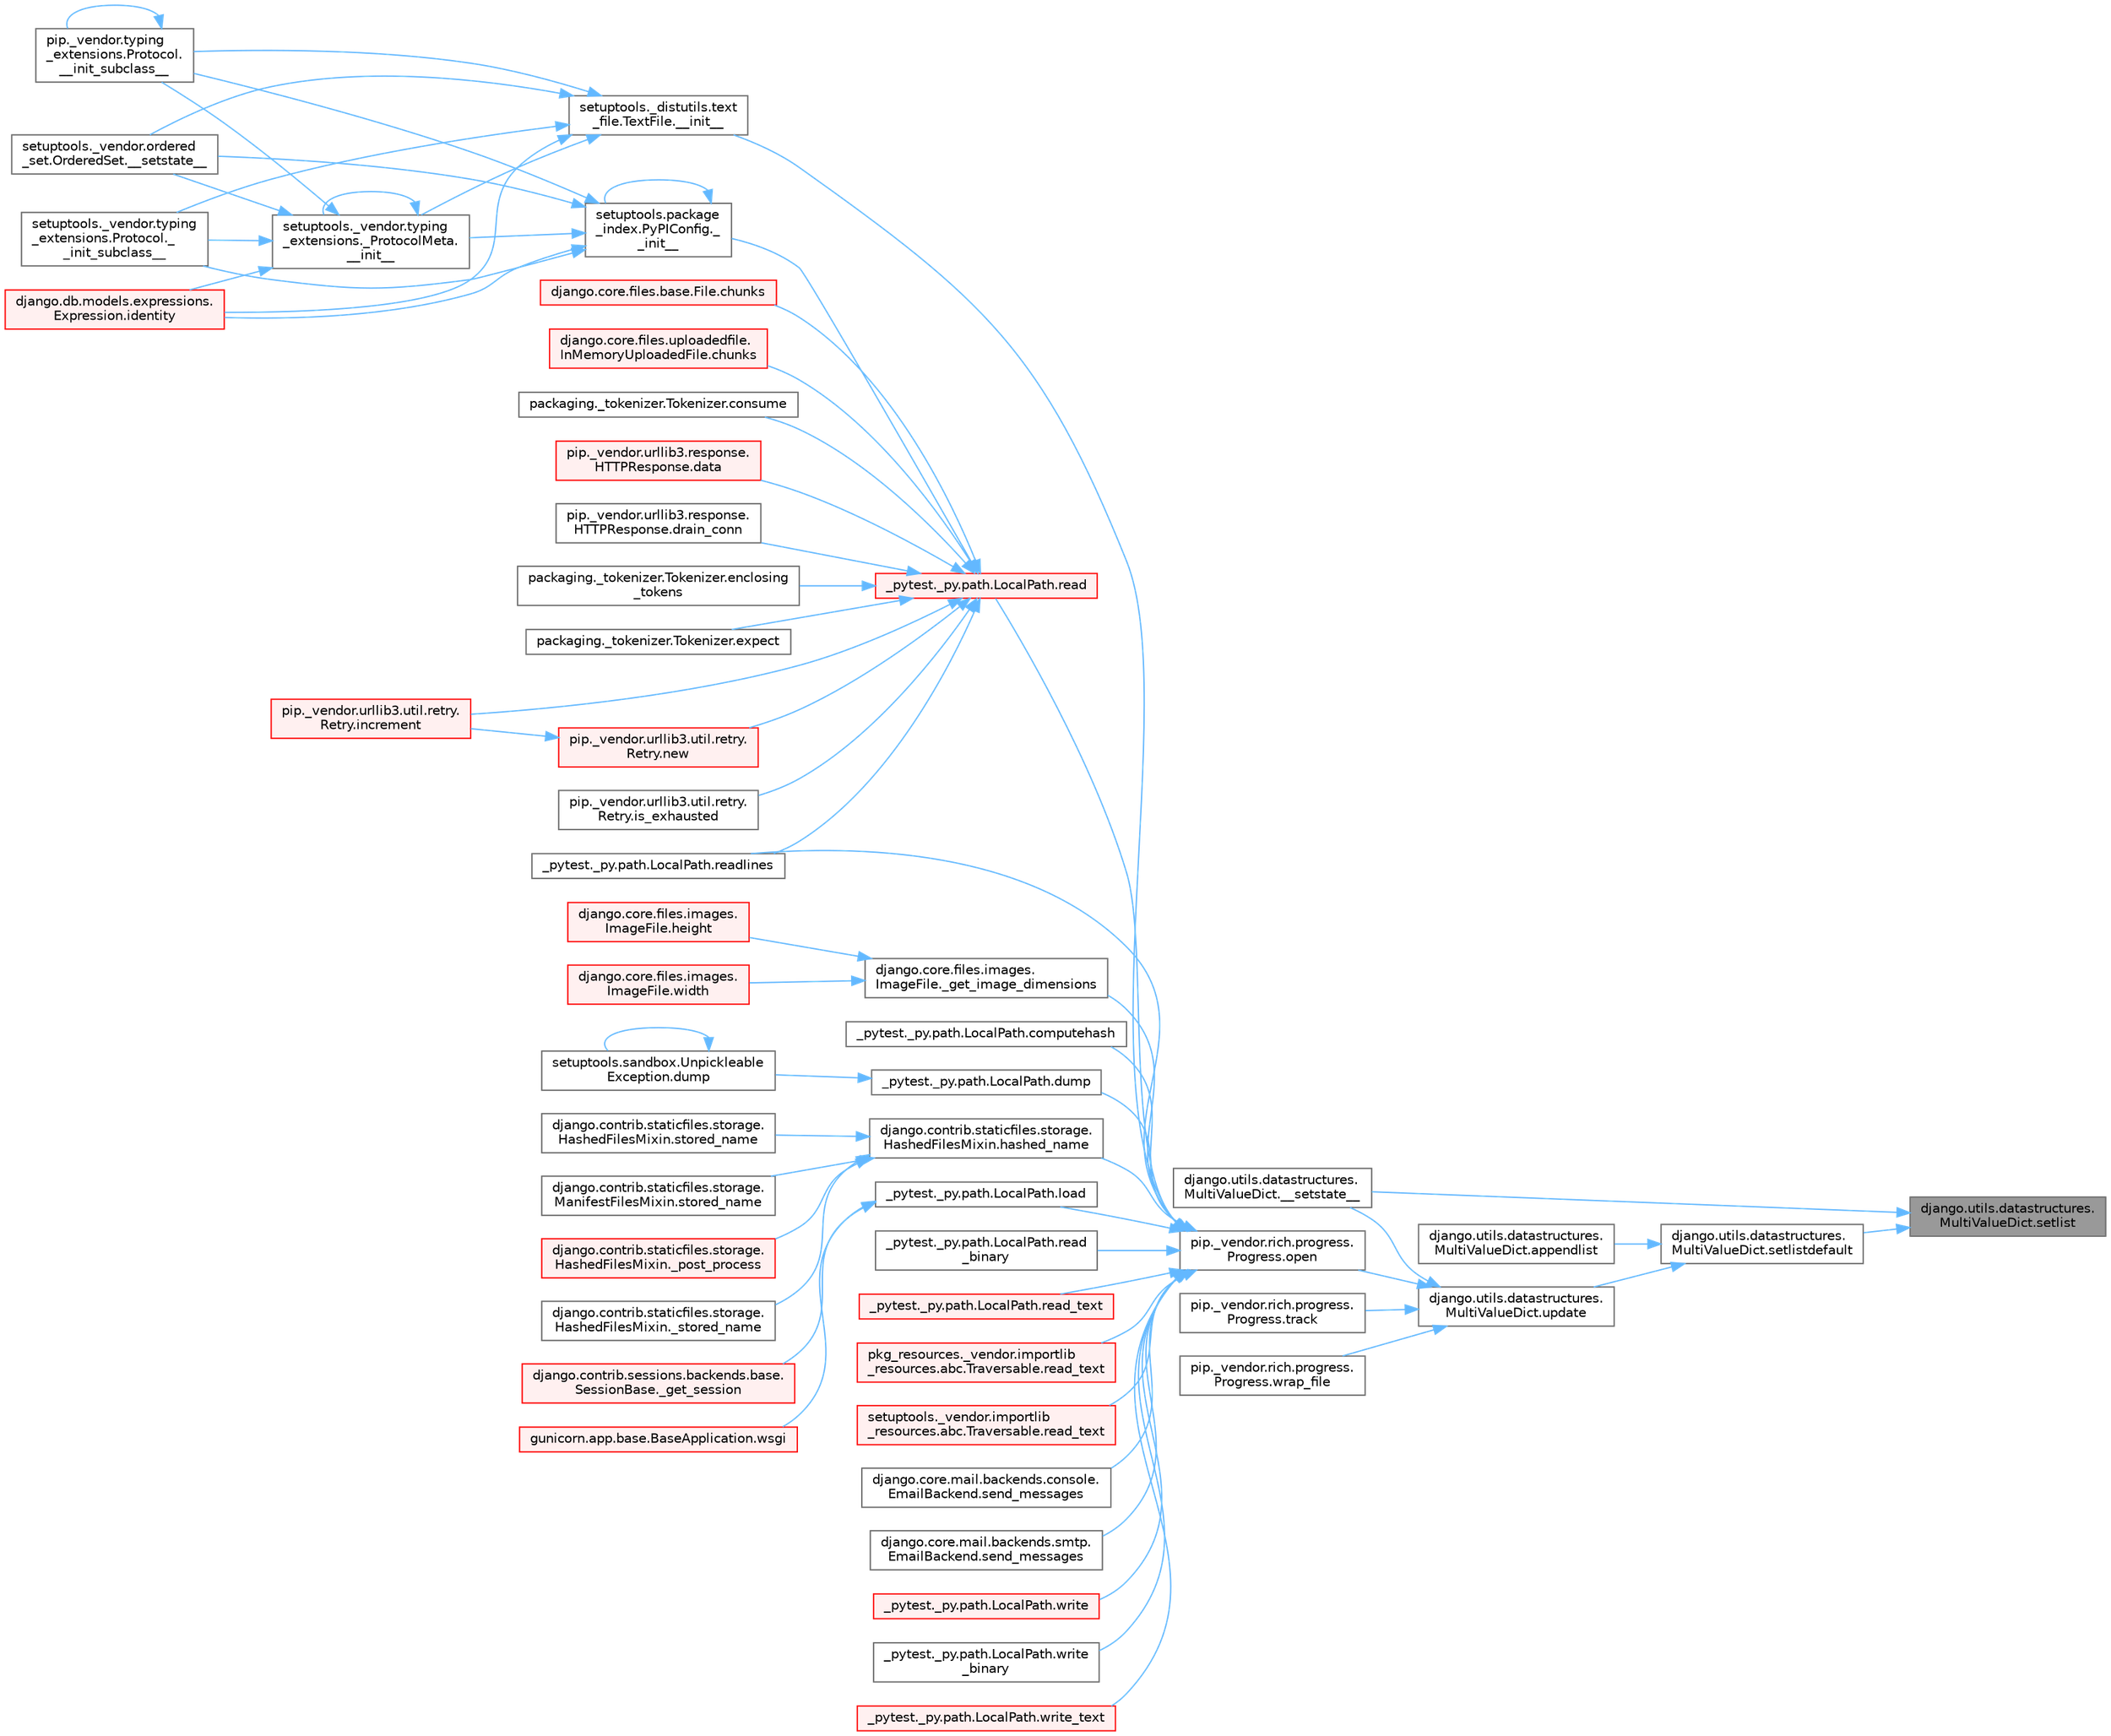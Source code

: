digraph "django.utils.datastructures.MultiValueDict.setlist"
{
 // LATEX_PDF_SIZE
  bgcolor="transparent";
  edge [fontname=Helvetica,fontsize=10,labelfontname=Helvetica,labelfontsize=10];
  node [fontname=Helvetica,fontsize=10,shape=box,height=0.2,width=0.4];
  rankdir="RL";
  Node1 [id="Node000001",label="django.utils.datastructures.\lMultiValueDict.setlist",height=0.2,width=0.4,color="gray40", fillcolor="grey60", style="filled", fontcolor="black",tooltip=" "];
  Node1 -> Node2 [id="edge1_Node000001_Node000002",dir="back",color="steelblue1",style="solid",tooltip=" "];
  Node2 [id="Node000002",label="django.utils.datastructures.\lMultiValueDict.__setstate__",height=0.2,width=0.4,color="grey40", fillcolor="white", style="filled",URL="$classdjango_1_1utils_1_1datastructures_1_1_multi_value_dict.html#a8ec299e53eb438c9c4b4e891f0d1ee8e",tooltip=" "];
  Node1 -> Node3 [id="edge2_Node000001_Node000003",dir="back",color="steelblue1",style="solid",tooltip=" "];
  Node3 [id="Node000003",label="django.utils.datastructures.\lMultiValueDict.setlistdefault",height=0.2,width=0.4,color="grey40", fillcolor="white", style="filled",URL="$classdjango_1_1utils_1_1datastructures_1_1_multi_value_dict.html#a191bacf4fa4be27b34a9f45615daeb0b",tooltip=" "];
  Node3 -> Node4 [id="edge3_Node000003_Node000004",dir="back",color="steelblue1",style="solid",tooltip=" "];
  Node4 [id="Node000004",label="django.utils.datastructures.\lMultiValueDict.appendlist",height=0.2,width=0.4,color="grey40", fillcolor="white", style="filled",URL="$classdjango_1_1utils_1_1datastructures_1_1_multi_value_dict.html#a3841ab86c929edd22789d2305fb52a85",tooltip=" "];
  Node3 -> Node5 [id="edge4_Node000003_Node000005",dir="back",color="steelblue1",style="solid",tooltip=" "];
  Node5 [id="Node000005",label="django.utils.datastructures.\lMultiValueDict.update",height=0.2,width=0.4,color="grey40", fillcolor="white", style="filled",URL="$classdjango_1_1utils_1_1datastructures_1_1_multi_value_dict.html#adb334f967b909885c14e439be6090ed9",tooltip=" "];
  Node5 -> Node2 [id="edge5_Node000005_Node000002",dir="back",color="steelblue1",style="solid",tooltip=" "];
  Node5 -> Node6 [id="edge6_Node000005_Node000006",dir="back",color="steelblue1",style="solid",tooltip=" "];
  Node6 [id="Node000006",label="pip._vendor.rich.progress.\lProgress.open",height=0.2,width=0.4,color="grey40", fillcolor="white", style="filled",URL="$classpip_1_1__vendor_1_1rich_1_1progress_1_1_progress.html#a204bface9fc63d04e72844b751bcd8e3",tooltip=" "];
  Node6 -> Node7 [id="edge7_Node000006_Node000007",dir="back",color="steelblue1",style="solid",tooltip=" "];
  Node7 [id="Node000007",label="setuptools._distutils.text\l_file.TextFile.__init__",height=0.2,width=0.4,color="grey40", fillcolor="white", style="filled",URL="$classsetuptools_1_1__distutils_1_1text__file_1_1_text_file.html#aeb26f34e394b4e658295391382cc8813",tooltip=" "];
  Node7 -> Node8 [id="edge8_Node000007_Node000008",dir="back",color="steelblue1",style="solid",tooltip=" "];
  Node8 [id="Node000008",label="setuptools._vendor.typing\l_extensions._ProtocolMeta.\l__init__",height=0.2,width=0.4,color="grey40", fillcolor="white", style="filled",URL="$classsetuptools_1_1__vendor_1_1typing__extensions_1_1___protocol_meta.html#a7bbaff8ac6d19534b46bca363ee0b43a",tooltip=" "];
  Node8 -> Node8 [id="edge9_Node000008_Node000008",dir="back",color="steelblue1",style="solid",tooltip=" "];
  Node8 -> Node9 [id="edge10_Node000008_Node000009",dir="back",color="steelblue1",style="solid",tooltip=" "];
  Node9 [id="Node000009",label="pip._vendor.typing\l_extensions.Protocol.\l__init_subclass__",height=0.2,width=0.4,color="grey40", fillcolor="white", style="filled",URL="$classpip_1_1__vendor_1_1typing__extensions_1_1_protocol.html#a2916efc86cebb8aba6deb7fd30b33988",tooltip=" "];
  Node9 -> Node9 [id="edge11_Node000009_Node000009",dir="back",color="steelblue1",style="solid",tooltip=" "];
  Node8 -> Node10 [id="edge12_Node000008_Node000010",dir="back",color="steelblue1",style="solid",tooltip=" "];
  Node10 [id="Node000010",label="setuptools._vendor.typing\l_extensions.Protocol._\l_init_subclass__",height=0.2,width=0.4,color="grey40", fillcolor="white", style="filled",URL="$classsetuptools_1_1__vendor_1_1typing__extensions_1_1_protocol.html#ac6cbebc092a4724ab3704c5334059874",tooltip=" "];
  Node8 -> Node11 [id="edge13_Node000008_Node000011",dir="back",color="steelblue1",style="solid",tooltip=" "];
  Node11 [id="Node000011",label="setuptools._vendor.ordered\l_set.OrderedSet.__setstate__",height=0.2,width=0.4,color="grey40", fillcolor="white", style="filled",URL="$classsetuptools_1_1__vendor_1_1ordered__set_1_1_ordered_set.html#aa7f7de9d987829525d06db565fe1b4a1",tooltip=" "];
  Node8 -> Node12 [id="edge14_Node000008_Node000012",dir="back",color="steelblue1",style="solid",tooltip=" "];
  Node12 [id="Node000012",label="django.db.models.expressions.\lExpression.identity",height=0.2,width=0.4,color="red", fillcolor="#FFF0F0", style="filled",URL="$classdjango_1_1db_1_1models_1_1expressions_1_1_expression.html#a10048810b5eb8641acf3bc150731b925",tooltip=" "];
  Node7 -> Node9 [id="edge15_Node000007_Node000009",dir="back",color="steelblue1",style="solid",tooltip=" "];
  Node7 -> Node10 [id="edge16_Node000007_Node000010",dir="back",color="steelblue1",style="solid",tooltip=" "];
  Node7 -> Node11 [id="edge17_Node000007_Node000011",dir="back",color="steelblue1",style="solid",tooltip=" "];
  Node7 -> Node12 [id="edge18_Node000007_Node000012",dir="back",color="steelblue1",style="solid",tooltip=" "];
  Node6 -> Node39 [id="edge19_Node000006_Node000039",dir="back",color="steelblue1",style="solid",tooltip=" "];
  Node39 [id="Node000039",label="django.core.files.images.\lImageFile._get_image_dimensions",height=0.2,width=0.4,color="grey40", fillcolor="white", style="filled",URL="$classdjango_1_1core_1_1files_1_1images_1_1_image_file.html#a2832e2235f63c851f4652a4ea59ec924",tooltip=" "];
  Node39 -> Node40 [id="edge20_Node000039_Node000040",dir="back",color="steelblue1",style="solid",tooltip=" "];
  Node40 [id="Node000040",label="django.core.files.images.\lImageFile.height",height=0.2,width=0.4,color="red", fillcolor="#FFF0F0", style="filled",URL="$classdjango_1_1core_1_1files_1_1images_1_1_image_file.html#ad4617c14c2a4ffe0b677cd7c1579bd20",tooltip=" "];
  Node39 -> Node3182 [id="edge21_Node000039_Node003182",dir="back",color="steelblue1",style="solid",tooltip=" "];
  Node3182 [id="Node003182",label="django.core.files.images.\lImageFile.width",height=0.2,width=0.4,color="red", fillcolor="#FFF0F0", style="filled",URL="$classdjango_1_1core_1_1files_1_1images_1_1_image_file.html#a3a50a37ab3f2d7395c892a262ecb49bc",tooltip=" "];
  Node6 -> Node974 [id="edge22_Node000006_Node000974",dir="back",color="steelblue1",style="solid",tooltip=" "];
  Node974 [id="Node000974",label="_pytest._py.path.LocalPath.computehash",height=0.2,width=0.4,color="grey40", fillcolor="white", style="filled",URL="$class__pytest_1_1__py_1_1path_1_1_local_path.html#aa82d067bed26e6655d315d858254160b",tooltip=" "];
  Node6 -> Node975 [id="edge23_Node000006_Node000975",dir="back",color="steelblue1",style="solid",tooltip=" "];
  Node975 [id="Node000975",label="_pytest._py.path.LocalPath.dump",height=0.2,width=0.4,color="grey40", fillcolor="white", style="filled",URL="$class__pytest_1_1__py_1_1path_1_1_local_path.html#a2f45e7b54f2823ed6746a19107ae68b4",tooltip=" "];
  Node975 -> Node976 [id="edge24_Node000975_Node000976",dir="back",color="steelblue1",style="solid",tooltip=" "];
  Node976 [id="Node000976",label="setuptools.sandbox.Unpickleable\lException.dump",height=0.2,width=0.4,color="grey40", fillcolor="white", style="filled",URL="$classsetuptools_1_1sandbox_1_1_unpickleable_exception.html#ad3751807db04232b3c991bda92783b95",tooltip=" "];
  Node976 -> Node976 [id="edge25_Node000976_Node000976",dir="back",color="steelblue1",style="solid",tooltip=" "];
  Node6 -> Node746 [id="edge26_Node000006_Node000746",dir="back",color="steelblue1",style="solid",tooltip=" "];
  Node746 [id="Node000746",label="django.contrib.staticfiles.storage.\lHashedFilesMixin.hashed_name",height=0.2,width=0.4,color="grey40", fillcolor="white", style="filled",URL="$classdjango_1_1contrib_1_1staticfiles_1_1storage_1_1_hashed_files_mixin.html#aa30283e5d1a2177cf975b44ae95e45e4",tooltip=" "];
  Node746 -> Node52 [id="edge27_Node000746_Node000052",dir="back",color="steelblue1",style="solid",tooltip=" "];
  Node52 [id="Node000052",label="django.contrib.staticfiles.storage.\lHashedFilesMixin._post_process",height=0.2,width=0.4,color="red", fillcolor="#FFF0F0", style="filled",URL="$classdjango_1_1contrib_1_1staticfiles_1_1storage_1_1_hashed_files_mixin.html#aa0c820223a4e686edd5d2c333d5a9336",tooltip=" "];
  Node746 -> Node747 [id="edge28_Node000746_Node000747",dir="back",color="steelblue1",style="solid",tooltip=" "];
  Node747 [id="Node000747",label="django.contrib.staticfiles.storage.\lHashedFilesMixin._stored_name",height=0.2,width=0.4,color="grey40", fillcolor="white", style="filled",URL="$classdjango_1_1contrib_1_1staticfiles_1_1storage_1_1_hashed_files_mixin.html#a392ae5fa08fbbf3e360450edc663386a",tooltip=" "];
  Node746 -> Node748 [id="edge29_Node000746_Node000748",dir="back",color="steelblue1",style="solid",tooltip=" "];
  Node748 [id="Node000748",label="django.contrib.staticfiles.storage.\lHashedFilesMixin.stored_name",height=0.2,width=0.4,color="grey40", fillcolor="white", style="filled",URL="$classdjango_1_1contrib_1_1staticfiles_1_1storage_1_1_hashed_files_mixin.html#a6da945cdca5e4771dfed263cf935da64",tooltip=" "];
  Node746 -> Node749 [id="edge30_Node000746_Node000749",dir="back",color="steelblue1",style="solid",tooltip=" "];
  Node749 [id="Node000749",label="django.contrib.staticfiles.storage.\lManifestFilesMixin.stored_name",height=0.2,width=0.4,color="grey40", fillcolor="white", style="filled",URL="$classdjango_1_1contrib_1_1staticfiles_1_1storage_1_1_manifest_files_mixin.html#ad4c0e8430e2a96c5c086a661d02dd452",tooltip=" "];
  Node6 -> Node977 [id="edge31_Node000006_Node000977",dir="back",color="steelblue1",style="solid",tooltip=" "];
  Node977 [id="Node000977",label="_pytest._py.path.LocalPath.load",height=0.2,width=0.4,color="grey40", fillcolor="white", style="filled",URL="$class__pytest_1_1__py_1_1path_1_1_local_path.html#a284b118886fe9a033c146647826faf72",tooltip=" "];
  Node977 -> Node221 [id="edge32_Node000977_Node000221",dir="back",color="steelblue1",style="solid",tooltip=" "];
  Node221 [id="Node000221",label="django.contrib.sessions.backends.base.\lSessionBase._get_session",height=0.2,width=0.4,color="red", fillcolor="#FFF0F0", style="filled",URL="$classdjango_1_1contrib_1_1sessions_1_1backends_1_1base_1_1_session_base.html#a3ca0af594cbb5d34f3d4f76c8f90bf4f",tooltip=" "];
  Node977 -> Node402 [id="edge33_Node000977_Node000402",dir="back",color="steelblue1",style="solid",tooltip=" "];
  Node402 [id="Node000402",label="gunicorn.app.base.BaseApplication.wsgi",height=0.2,width=0.4,color="red", fillcolor="#FFF0F0", style="filled",URL="$classgunicorn_1_1app_1_1base_1_1_base_application.html#a18ae24b2d0d44fb694b9f2b0cdffa670",tooltip=" "];
  Node6 -> Node978 [id="edge34_Node000006_Node000978",dir="back",color="steelblue1",style="solid",tooltip=" "];
  Node978 [id="Node000978",label="_pytest._py.path.LocalPath.read",height=0.2,width=0.4,color="red", fillcolor="#FFF0F0", style="filled",URL="$class__pytest_1_1__py_1_1path_1_1_local_path.html#a8640b65f715ce8a258379deb78a68fd8",tooltip=" "];
  Node978 -> Node936 [id="edge35_Node000978_Node000936",dir="back",color="steelblue1",style="solid",tooltip=" "];
  Node936 [id="Node000936",label="setuptools.package\l_index.PyPIConfig._\l_init__",height=0.2,width=0.4,color="grey40", fillcolor="white", style="filled",URL="$classsetuptools_1_1package__index_1_1_py_p_i_config.html#aaaf43ad63ae6fe8ffed0e48774e437b6",tooltip=" "];
  Node936 -> Node8 [id="edge36_Node000936_Node000008",dir="back",color="steelblue1",style="solid",tooltip=" "];
  Node936 -> Node936 [id="edge37_Node000936_Node000936",dir="back",color="steelblue1",style="solid",tooltip=" "];
  Node936 -> Node9 [id="edge38_Node000936_Node000009",dir="back",color="steelblue1",style="solid",tooltip=" "];
  Node936 -> Node10 [id="edge39_Node000936_Node000010",dir="back",color="steelblue1",style="solid",tooltip=" "];
  Node936 -> Node11 [id="edge40_Node000936_Node000011",dir="back",color="steelblue1",style="solid",tooltip=" "];
  Node936 -> Node12 [id="edge41_Node000936_Node000012",dir="back",color="steelblue1",style="solid",tooltip=" "];
  Node978 -> Node937 [id="edge42_Node000978_Node000937",dir="back",color="steelblue1",style="solid",tooltip=" "];
  Node937 [id="Node000937",label="django.core.files.base.File.chunks",height=0.2,width=0.4,color="red", fillcolor="#FFF0F0", style="filled",URL="$classdjango_1_1core_1_1files_1_1base_1_1_file.html#ad17ccdad55ee2a18e7b9e3911ee8ebcb",tooltip=" "];
  Node978 -> Node939 [id="edge43_Node000978_Node000939",dir="back",color="steelblue1",style="solid",tooltip=" "];
  Node939 [id="Node000939",label="django.core.files.uploadedfile.\lInMemoryUploadedFile.chunks",height=0.2,width=0.4,color="red", fillcolor="#FFF0F0", style="filled",URL="$classdjango_1_1core_1_1files_1_1uploadedfile_1_1_in_memory_uploaded_file.html#adc0e015945bc5d33673ec1d0f2b73074",tooltip=" "];
  Node978 -> Node940 [id="edge44_Node000978_Node000940",dir="back",color="steelblue1",style="solid",tooltip=" "];
  Node940 [id="Node000940",label="packaging._tokenizer.Tokenizer.consume",height=0.2,width=0.4,color="grey40", fillcolor="white", style="filled",URL="$classpackaging_1_1__tokenizer_1_1_tokenizer.html#aff74eaccaae690982aaaba5cb9a4d051",tooltip=" "];
  Node978 -> Node941 [id="edge45_Node000978_Node000941",dir="back",color="steelblue1",style="solid",tooltip=" "];
  Node941 [id="Node000941",label="pip._vendor.urllib3.response.\lHTTPResponse.data",height=0.2,width=0.4,color="red", fillcolor="#FFF0F0", style="filled",URL="$classpip_1_1__vendor_1_1urllib3_1_1response_1_1_h_t_t_p_response.html#abf3c538704803faf453331b0031f3bdd",tooltip=" "];
  Node978 -> Node979 [id="edge46_Node000978_Node000979",dir="back",color="steelblue1",style="solid",tooltip=" "];
  Node979 [id="Node000979",label="pip._vendor.urllib3.response.\lHTTPResponse.drain_conn",height=0.2,width=0.4,color="grey40", fillcolor="white", style="filled",URL="$classpip_1_1__vendor_1_1urllib3_1_1response_1_1_h_t_t_p_response.html#ad5ca98b71fbb5094f5db062b07b26eb1",tooltip=" "];
  Node978 -> Node980 [id="edge47_Node000978_Node000980",dir="back",color="steelblue1",style="solid",tooltip=" "];
  Node980 [id="Node000980",label="packaging._tokenizer.Tokenizer.enclosing\l_tokens",height=0.2,width=0.4,color="grey40", fillcolor="white", style="filled",URL="$classpackaging_1_1__tokenizer_1_1_tokenizer.html#a27f8cfa7a5ed91e0cba1923b9b18da3d",tooltip=" "];
  Node978 -> Node981 [id="edge48_Node000978_Node000981",dir="back",color="steelblue1",style="solid",tooltip=" "];
  Node981 [id="Node000981",label="packaging._tokenizer.Tokenizer.expect",height=0.2,width=0.4,color="grey40", fillcolor="white", style="filled",URL="$classpackaging_1_1__tokenizer_1_1_tokenizer.html#a151b21b99f387eddd422cd0dcf2064dd",tooltip=" "];
  Node978 -> Node359 [id="edge49_Node000978_Node000359",dir="back",color="steelblue1",style="solid",tooltip=" "];
  Node359 [id="Node000359",label="pip._vendor.urllib3.util.retry.\lRetry.increment",height=0.2,width=0.4,color="red", fillcolor="#FFF0F0", style="filled",URL="$classpip_1_1__vendor_1_1urllib3_1_1util_1_1retry_1_1_retry.html#a88dd993ccb2ef4b2bfa9ad0571374b12",tooltip=" "];
  Node978 -> Node982 [id="edge50_Node000978_Node000982",dir="back",color="steelblue1",style="solid",tooltip=" "];
  Node982 [id="Node000982",label="pip._vendor.urllib3.util.retry.\lRetry.is_exhausted",height=0.2,width=0.4,color="grey40", fillcolor="white", style="filled",URL="$classpip_1_1__vendor_1_1urllib3_1_1util_1_1retry_1_1_retry.html#ad8d42bd72e35f497daf9a0359560969d",tooltip=" "];
  Node978 -> Node983 [id="edge51_Node000978_Node000983",dir="back",color="steelblue1",style="solid",tooltip=" "];
  Node983 [id="Node000983",label="pip._vendor.urllib3.util.retry.\lRetry.new",height=0.2,width=0.4,color="red", fillcolor="#FFF0F0", style="filled",URL="$classpip_1_1__vendor_1_1urllib3_1_1util_1_1retry_1_1_retry.html#ab806585412b9d9b3c0d882fb4bd8d3c0",tooltip=" "];
  Node983 -> Node359 [id="edge52_Node000983_Node000359",dir="back",color="steelblue1",style="solid",tooltip=" "];
  Node978 -> Node1123 [id="edge53_Node000978_Node001123",dir="back",color="steelblue1",style="solid",tooltip=" "];
  Node1123 [id="Node001123",label="_pytest._py.path.LocalPath.readlines",height=0.2,width=0.4,color="grey40", fillcolor="white", style="filled",URL="$class__pytest_1_1__py_1_1path_1_1_local_path.html#ab4ae86092b85919c6d43e793d049c3b3",tooltip=" "];
  Node6 -> Node1014 [id="edge54_Node000006_Node001014",dir="back",color="steelblue1",style="solid",tooltip=" "];
  Node1014 [id="Node001014",label="_pytest._py.path.LocalPath.read\l_binary",height=0.2,width=0.4,color="grey40", fillcolor="white", style="filled",URL="$class__pytest_1_1__py_1_1path_1_1_local_path.html#adc47986c47c70f2b5889b85af157cd59",tooltip=" "];
  Node6 -> Node1015 [id="edge55_Node000006_Node001015",dir="back",color="steelblue1",style="solid",tooltip=" "];
  Node1015 [id="Node001015",label="_pytest._py.path.LocalPath.read_text",height=0.2,width=0.4,color="red", fillcolor="#FFF0F0", style="filled",URL="$class__pytest_1_1__py_1_1path_1_1_local_path.html#aea3efa14b998c32e27f6604263858398",tooltip=" "];
  Node6 -> Node1147 [id="edge56_Node000006_Node001147",dir="back",color="steelblue1",style="solid",tooltip=" "];
  Node1147 [id="Node001147",label="pkg_resources._vendor.importlib\l_resources.abc.Traversable.read_text",height=0.2,width=0.4,color="red", fillcolor="#FFF0F0", style="filled",URL="$classpkg__resources_1_1__vendor_1_1importlib__resources_1_1abc_1_1_traversable.html#a2fa0982edeea4b5f1a38953c1d81f10b",tooltip=" "];
  Node6 -> Node1148 [id="edge57_Node000006_Node001148",dir="back",color="steelblue1",style="solid",tooltip=" "];
  Node1148 [id="Node001148",label="setuptools._vendor.importlib\l_resources.abc.Traversable.read_text",height=0.2,width=0.4,color="red", fillcolor="#FFF0F0", style="filled",URL="$classsetuptools_1_1__vendor_1_1importlib__resources_1_1abc_1_1_traversable.html#aee408e70fdcc58915b97b67f3dd981a3",tooltip=" "];
  Node6 -> Node1123 [id="edge58_Node000006_Node001123",dir="back",color="steelblue1",style="solid",tooltip=" "];
  Node6 -> Node1149 [id="edge59_Node000006_Node001149",dir="back",color="steelblue1",style="solid",tooltip=" "];
  Node1149 [id="Node001149",label="django.core.mail.backends.console.\lEmailBackend.send_messages",height=0.2,width=0.4,color="grey40", fillcolor="white", style="filled",URL="$classdjango_1_1core_1_1mail_1_1backends_1_1console_1_1_email_backend.html#ae3c7f922df87a228638e98cbb97a3deb",tooltip=" "];
  Node6 -> Node1150 [id="edge60_Node000006_Node001150",dir="back",color="steelblue1",style="solid",tooltip=" "];
  Node1150 [id="Node001150",label="django.core.mail.backends.smtp.\lEmailBackend.send_messages",height=0.2,width=0.4,color="grey40", fillcolor="white", style="filled",URL="$classdjango_1_1core_1_1mail_1_1backends_1_1smtp_1_1_email_backend.html#a0d829964e867581b24047266e5c3dca6",tooltip=" "];
  Node6 -> Node1151 [id="edge61_Node000006_Node001151",dir="back",color="steelblue1",style="solid",tooltip=" "];
  Node1151 [id="Node001151",label="_pytest._py.path.LocalPath.write",height=0.2,width=0.4,color="red", fillcolor="#FFF0F0", style="filled",URL="$class__pytest_1_1__py_1_1path_1_1_local_path.html#a8f782fcf3e7b991a42259724f3d25de2",tooltip=" "];
  Node6 -> Node1152 [id="edge62_Node000006_Node001152",dir="back",color="steelblue1",style="solid",tooltip=" "];
  Node1152 [id="Node001152",label="_pytest._py.path.LocalPath.write\l_binary",height=0.2,width=0.4,color="grey40", fillcolor="white", style="filled",URL="$class__pytest_1_1__py_1_1path_1_1_local_path.html#a7534a4f27649c991dcbf86175776d5d9",tooltip=" "];
  Node6 -> Node1153 [id="edge63_Node000006_Node001153",dir="back",color="steelblue1",style="solid",tooltip=" "];
  Node1153 [id="Node001153",label="_pytest._py.path.LocalPath.write_text",height=0.2,width=0.4,color="red", fillcolor="#FFF0F0", style="filled",URL="$class__pytest_1_1__py_1_1path_1_1_local_path.html#aa5dd623ba884ffb1a61b8a65bfb38d1f",tooltip=" "];
  Node5 -> Node101 [id="edge64_Node000005_Node000101",dir="back",color="steelblue1",style="solid",tooltip=" "];
  Node101 [id="Node000101",label="pip._vendor.rich.progress.\lProgress.track",height=0.2,width=0.4,color="grey40", fillcolor="white", style="filled",URL="$classpip_1_1__vendor_1_1rich_1_1progress_1_1_progress.html#aee9ea5592b98f74ebb5acb76bc499601",tooltip=" "];
  Node5 -> Node102 [id="edge65_Node000005_Node000102",dir="back",color="steelblue1",style="solid",tooltip=" "];
  Node102 [id="Node000102",label="pip._vendor.rich.progress.\lProgress.wrap_file",height=0.2,width=0.4,color="grey40", fillcolor="white", style="filled",URL="$classpip_1_1__vendor_1_1rich_1_1progress_1_1_progress.html#a53efbf901b66a0000b6d3fd0c53250be",tooltip=" "];
}
